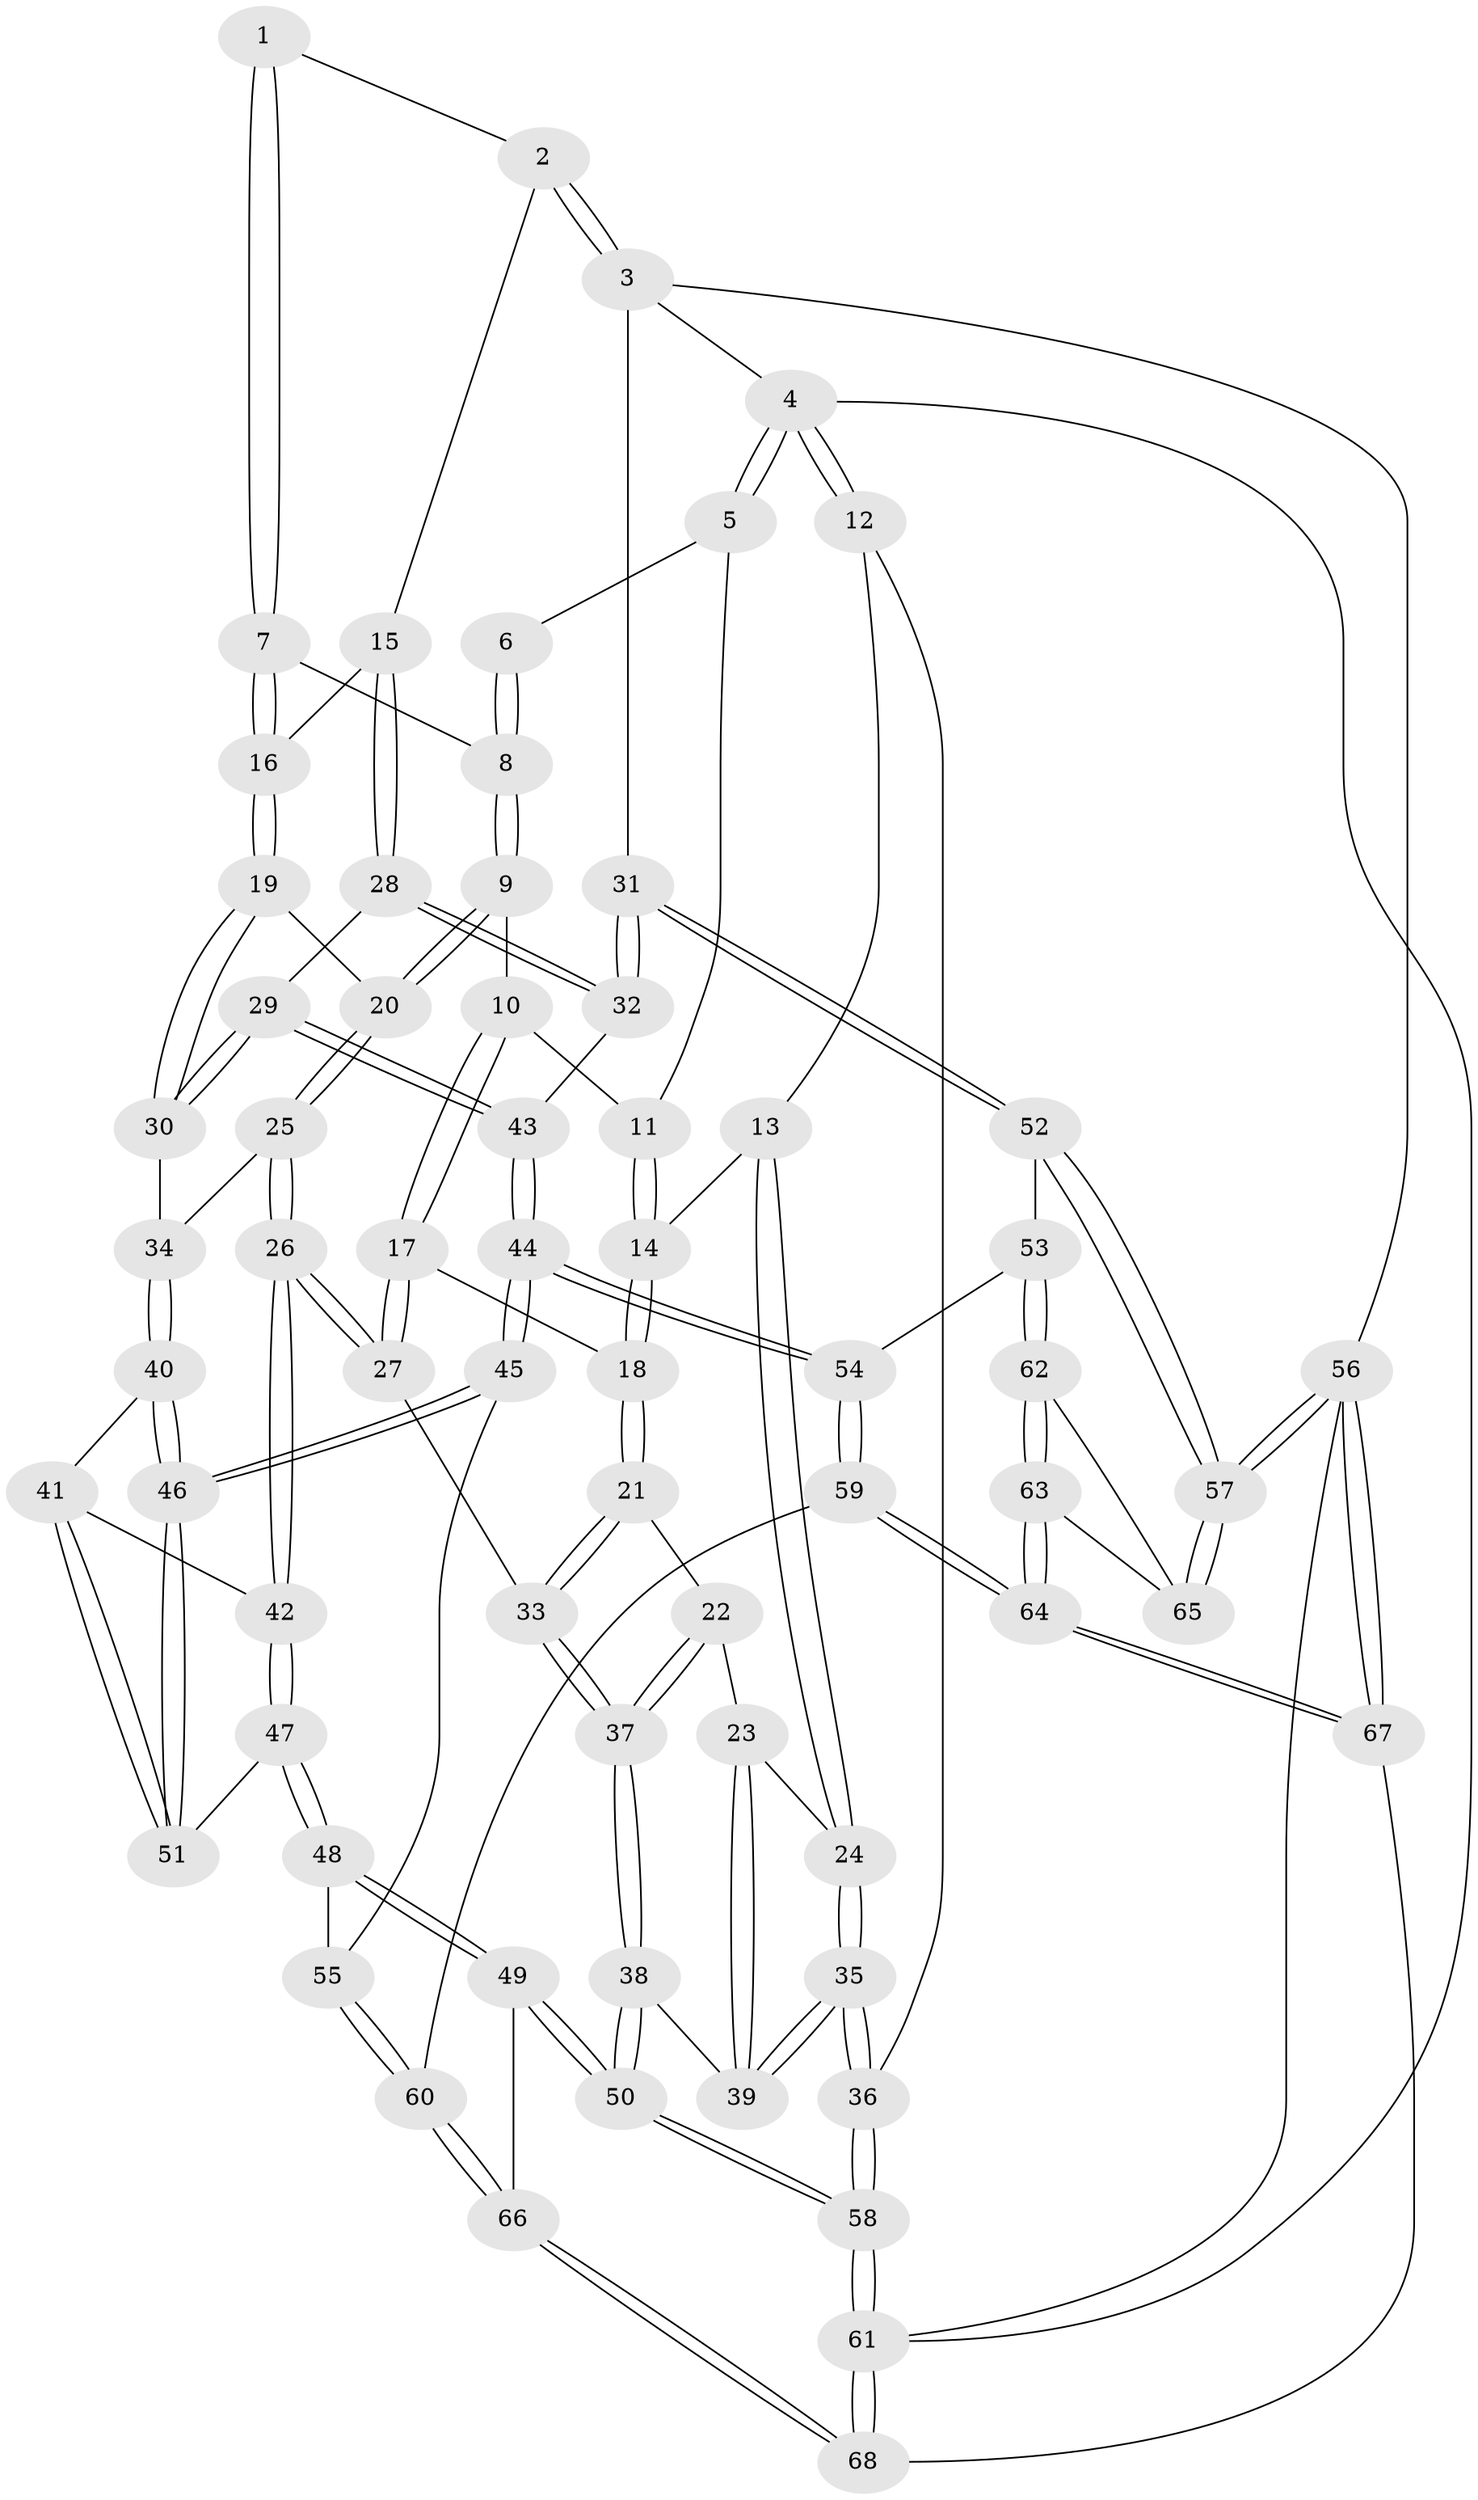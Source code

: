 // Generated by graph-tools (version 1.1) at 2025/16/03/09/25 04:16:51]
// undirected, 68 vertices, 167 edges
graph export_dot {
graph [start="1"]
  node [color=gray90,style=filled];
  1 [pos="+0.9498911167588392+0"];
  2 [pos="+1+0"];
  3 [pos="+1+0"];
  4 [pos="+0+0"];
  5 [pos="+0.286043445281331+0"];
  6 [pos="+0.3817420258066033+0"];
  7 [pos="+0.6935748562266921+0.12866733941963013"];
  8 [pos="+0.6398584965403644+0.14766012249359056"];
  9 [pos="+0.5869665593796577+0.20712996629012434"];
  10 [pos="+0.4451743675304151+0.17411294441849587"];
  11 [pos="+0.28581393643064623+0"];
  12 [pos="+0+0.11763123468348861"];
  13 [pos="+0.08614063478569418+0.20378201484559336"];
  14 [pos="+0.1904654465436515+0.13561796798313244"];
  15 [pos="+0.8541739305600587+0.2648441383160336"];
  16 [pos="+0.8230730688854659+0.25235354839467816"];
  17 [pos="+0.3563436561015653+0.2835552364060674"];
  18 [pos="+0.296832919201317+0.28023915799909266"];
  19 [pos="+0.6706331700285639+0.33317332707424197"];
  20 [pos="+0.5921894848238762+0.2871043003974393"];
  21 [pos="+0.25414436800677986+0.3364036991878629"];
  22 [pos="+0.15054286751777732+0.3917237271334096"];
  23 [pos="+0.14222415843006092+0.39106100270999355"];
  24 [pos="+0.09922209129685944+0.3799153589982653"];
  25 [pos="+0.515012905519353+0.38761424897308294"];
  26 [pos="+0.47163540034893886+0.4204355532883114"];
  27 [pos="+0.457359246936991+0.4145877449987506"];
  28 [pos="+0.8576960595449494+0.26961985272977085"];
  29 [pos="+0.752754311594546+0.4503141143637208"];
  30 [pos="+0.727876193118659+0.44155600577414805"];
  31 [pos="+1+0.420056972927229"];
  32 [pos="+1+0.4191895044421083"];
  33 [pos="+0.3178750520473783+0.46918631287219276"];
  34 [pos="+0.685023844039471+0.457692155760208"];
  35 [pos="+0+0.5162925950160996"];
  36 [pos="+0+0.5191222534716863"];
  37 [pos="+0.26583808175737694+0.5343421398069589"];
  38 [pos="+0.2589646503276652+0.6121560801002085"];
  39 [pos="+0.14351342983346474+0.541003088730883"];
  40 [pos="+0.6367795117830104+0.5038919910465661"];
  41 [pos="+0.5914857386371281+0.5067303477593071"];
  42 [pos="+0.47875424082303214+0.44736933660987"];
  43 [pos="+0.8259472937896116+0.5403089327330117"];
  44 [pos="+0.7732367605713661+0.678207478237895"];
  45 [pos="+0.6738528916064501+0.6515884923141297"];
  46 [pos="+0.6726339480822872+0.6505510321640591"];
  47 [pos="+0.45589848507683706+0.6118065140441582"];
  48 [pos="+0.3670138413714666+0.7184708765739953"];
  49 [pos="+0.3148845300458252+0.7577226219089607"];
  50 [pos="+0.2909578180718809+0.7602284737371208"];
  51 [pos="+0.5793922062725358+0.6116100488499455"];
  52 [pos="+1+0.5907343594637936"];
  53 [pos="+0.8032182364816055+0.7123147832189847"];
  54 [pos="+0.7784962631314513+0.6918777948160036"];
  55 [pos="+0.5829570257323927+0.7225123264575035"];
  56 [pos="+1+1"];
  57 [pos="+1+0.8272714433715144"];
  58 [pos="+0+1"];
  59 [pos="+0.6459193694154258+0.8579388965967097"];
  60 [pos="+0.6065628701333228+0.8446401525510688"];
  61 [pos="+0+1"];
  62 [pos="+0.8615216028420727+0.7921301755957627"];
  63 [pos="+0.8179891939156865+0.9891096598822938"];
  64 [pos="+0.7510503073719961+1"];
  65 [pos="+1+0.825888934014667"];
  66 [pos="+0.45543313228186366+0.8499151119585646"];
  67 [pos="+0.7491921302304301+1"];
  68 [pos="+0.580557186935308+1"];
  1 -- 2;
  1 -- 7;
  1 -- 7;
  2 -- 3;
  2 -- 3;
  2 -- 15;
  3 -- 4;
  3 -- 31;
  3 -- 56;
  4 -- 5;
  4 -- 5;
  4 -- 12;
  4 -- 12;
  4 -- 61;
  5 -- 6;
  5 -- 11;
  6 -- 8;
  6 -- 8;
  7 -- 8;
  7 -- 16;
  7 -- 16;
  8 -- 9;
  8 -- 9;
  9 -- 10;
  9 -- 20;
  9 -- 20;
  10 -- 11;
  10 -- 17;
  10 -- 17;
  11 -- 14;
  11 -- 14;
  12 -- 13;
  12 -- 36;
  13 -- 14;
  13 -- 24;
  13 -- 24;
  14 -- 18;
  14 -- 18;
  15 -- 16;
  15 -- 28;
  15 -- 28;
  16 -- 19;
  16 -- 19;
  17 -- 18;
  17 -- 27;
  17 -- 27;
  18 -- 21;
  18 -- 21;
  19 -- 20;
  19 -- 30;
  19 -- 30;
  20 -- 25;
  20 -- 25;
  21 -- 22;
  21 -- 33;
  21 -- 33;
  22 -- 23;
  22 -- 37;
  22 -- 37;
  23 -- 24;
  23 -- 39;
  23 -- 39;
  24 -- 35;
  24 -- 35;
  25 -- 26;
  25 -- 26;
  25 -- 34;
  26 -- 27;
  26 -- 27;
  26 -- 42;
  26 -- 42;
  27 -- 33;
  28 -- 29;
  28 -- 32;
  28 -- 32;
  29 -- 30;
  29 -- 30;
  29 -- 43;
  29 -- 43;
  30 -- 34;
  31 -- 32;
  31 -- 32;
  31 -- 52;
  31 -- 52;
  32 -- 43;
  33 -- 37;
  33 -- 37;
  34 -- 40;
  34 -- 40;
  35 -- 36;
  35 -- 36;
  35 -- 39;
  35 -- 39;
  36 -- 58;
  36 -- 58;
  37 -- 38;
  37 -- 38;
  38 -- 39;
  38 -- 50;
  38 -- 50;
  40 -- 41;
  40 -- 46;
  40 -- 46;
  41 -- 42;
  41 -- 51;
  41 -- 51;
  42 -- 47;
  42 -- 47;
  43 -- 44;
  43 -- 44;
  44 -- 45;
  44 -- 45;
  44 -- 54;
  44 -- 54;
  45 -- 46;
  45 -- 46;
  45 -- 55;
  46 -- 51;
  46 -- 51;
  47 -- 48;
  47 -- 48;
  47 -- 51;
  48 -- 49;
  48 -- 49;
  48 -- 55;
  49 -- 50;
  49 -- 50;
  49 -- 66;
  50 -- 58;
  50 -- 58;
  52 -- 53;
  52 -- 57;
  52 -- 57;
  53 -- 54;
  53 -- 62;
  53 -- 62;
  54 -- 59;
  54 -- 59;
  55 -- 60;
  55 -- 60;
  56 -- 57;
  56 -- 57;
  56 -- 67;
  56 -- 67;
  56 -- 61;
  57 -- 65;
  57 -- 65;
  58 -- 61;
  58 -- 61;
  59 -- 60;
  59 -- 64;
  59 -- 64;
  60 -- 66;
  60 -- 66;
  61 -- 68;
  61 -- 68;
  62 -- 63;
  62 -- 63;
  62 -- 65;
  63 -- 64;
  63 -- 64;
  63 -- 65;
  64 -- 67;
  64 -- 67;
  66 -- 68;
  66 -- 68;
  67 -- 68;
}
